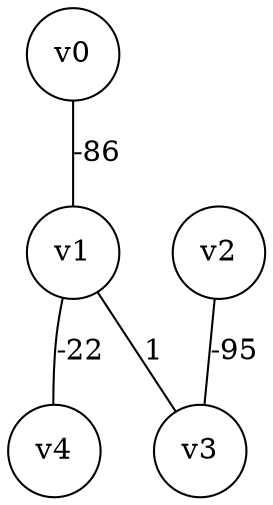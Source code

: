 graph
{
	node [shape=circle, label="v0"] 0;
	node [shape=circle, label="v1"] 1;
	node [shape=circle, label="v2"] 2;
	node [shape=circle, label="v3"] 3;
	node [shape=circle, label="v4"] 4;
	0 -- 1 [label="-86"]
	1 -- 3 [label="1"]
	1 -- 4 [label="-22"]
	2 -- 3 [label="-95"]
}
